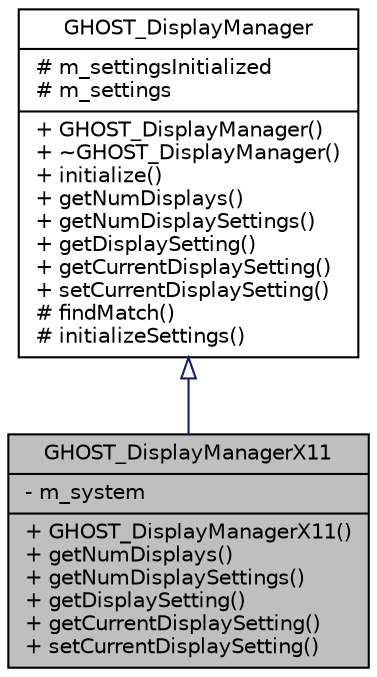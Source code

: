 digraph G
{
  edge [fontname="Helvetica",fontsize="10",labelfontname="Helvetica",labelfontsize="10"];
  node [fontname="Helvetica",fontsize="10",shape=record];
  Node1 [label="{GHOST_DisplayManagerX11\n|- m_system\l|+ GHOST_DisplayManagerX11()\l+ getNumDisplays()\l+ getNumDisplaySettings()\l+ getDisplaySetting()\l+ getCurrentDisplaySetting()\l+ setCurrentDisplaySetting()\l}",height=0.2,width=0.4,color="black", fillcolor="grey75", style="filled" fontcolor="black"];
  Node2 -> Node1 [dir=back,color="midnightblue",fontsize="10",style="solid",arrowtail="empty",fontname="Helvetica"];
  Node2 [label="{GHOST_DisplayManager\n|# m_settingsInitialized\l# m_settings\l|+ GHOST_DisplayManager()\l+ ~GHOST_DisplayManager()\l+ initialize()\l+ getNumDisplays()\l+ getNumDisplaySettings()\l+ getDisplaySetting()\l+ getCurrentDisplaySetting()\l+ setCurrentDisplaySetting()\l# findMatch()\l# initializeSettings()\l}",height=0.2,width=0.4,color="black", fillcolor="white", style="filled",URL="$d3/d88/classGHOST__DisplayManager.html"];
}
